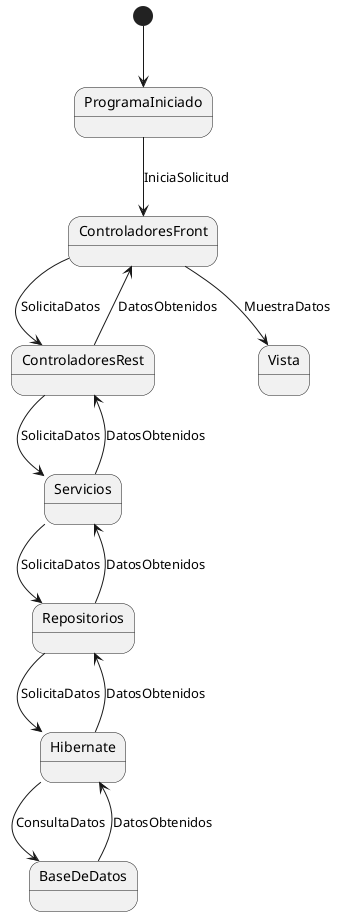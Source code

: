 @startuml

[*] --> ProgramaIniciado

ProgramaIniciado --> ControladoresFront : IniciaSolicitud
ControladoresFront --> ControladoresRest : SolicitaDatos
ControladoresRest --> Servicios : SolicitaDatos
Servicios --> Repositorios : SolicitaDatos
Repositorios --> Hibernate : SolicitaDatos
Hibernate --> BaseDeDatos : ConsultaDatos
BaseDeDatos --> Hibernate : DatosObtenidos
Hibernate --> Repositorios : DatosObtenidos
Repositorios --> Servicios : DatosObtenidos
Servicios --> ControladoresRest : DatosObtenidos
ControladoresRest --> ControladoresFront : DatosObtenidos
ControladoresFront --> Vista : MuestraDatos

@enduml

